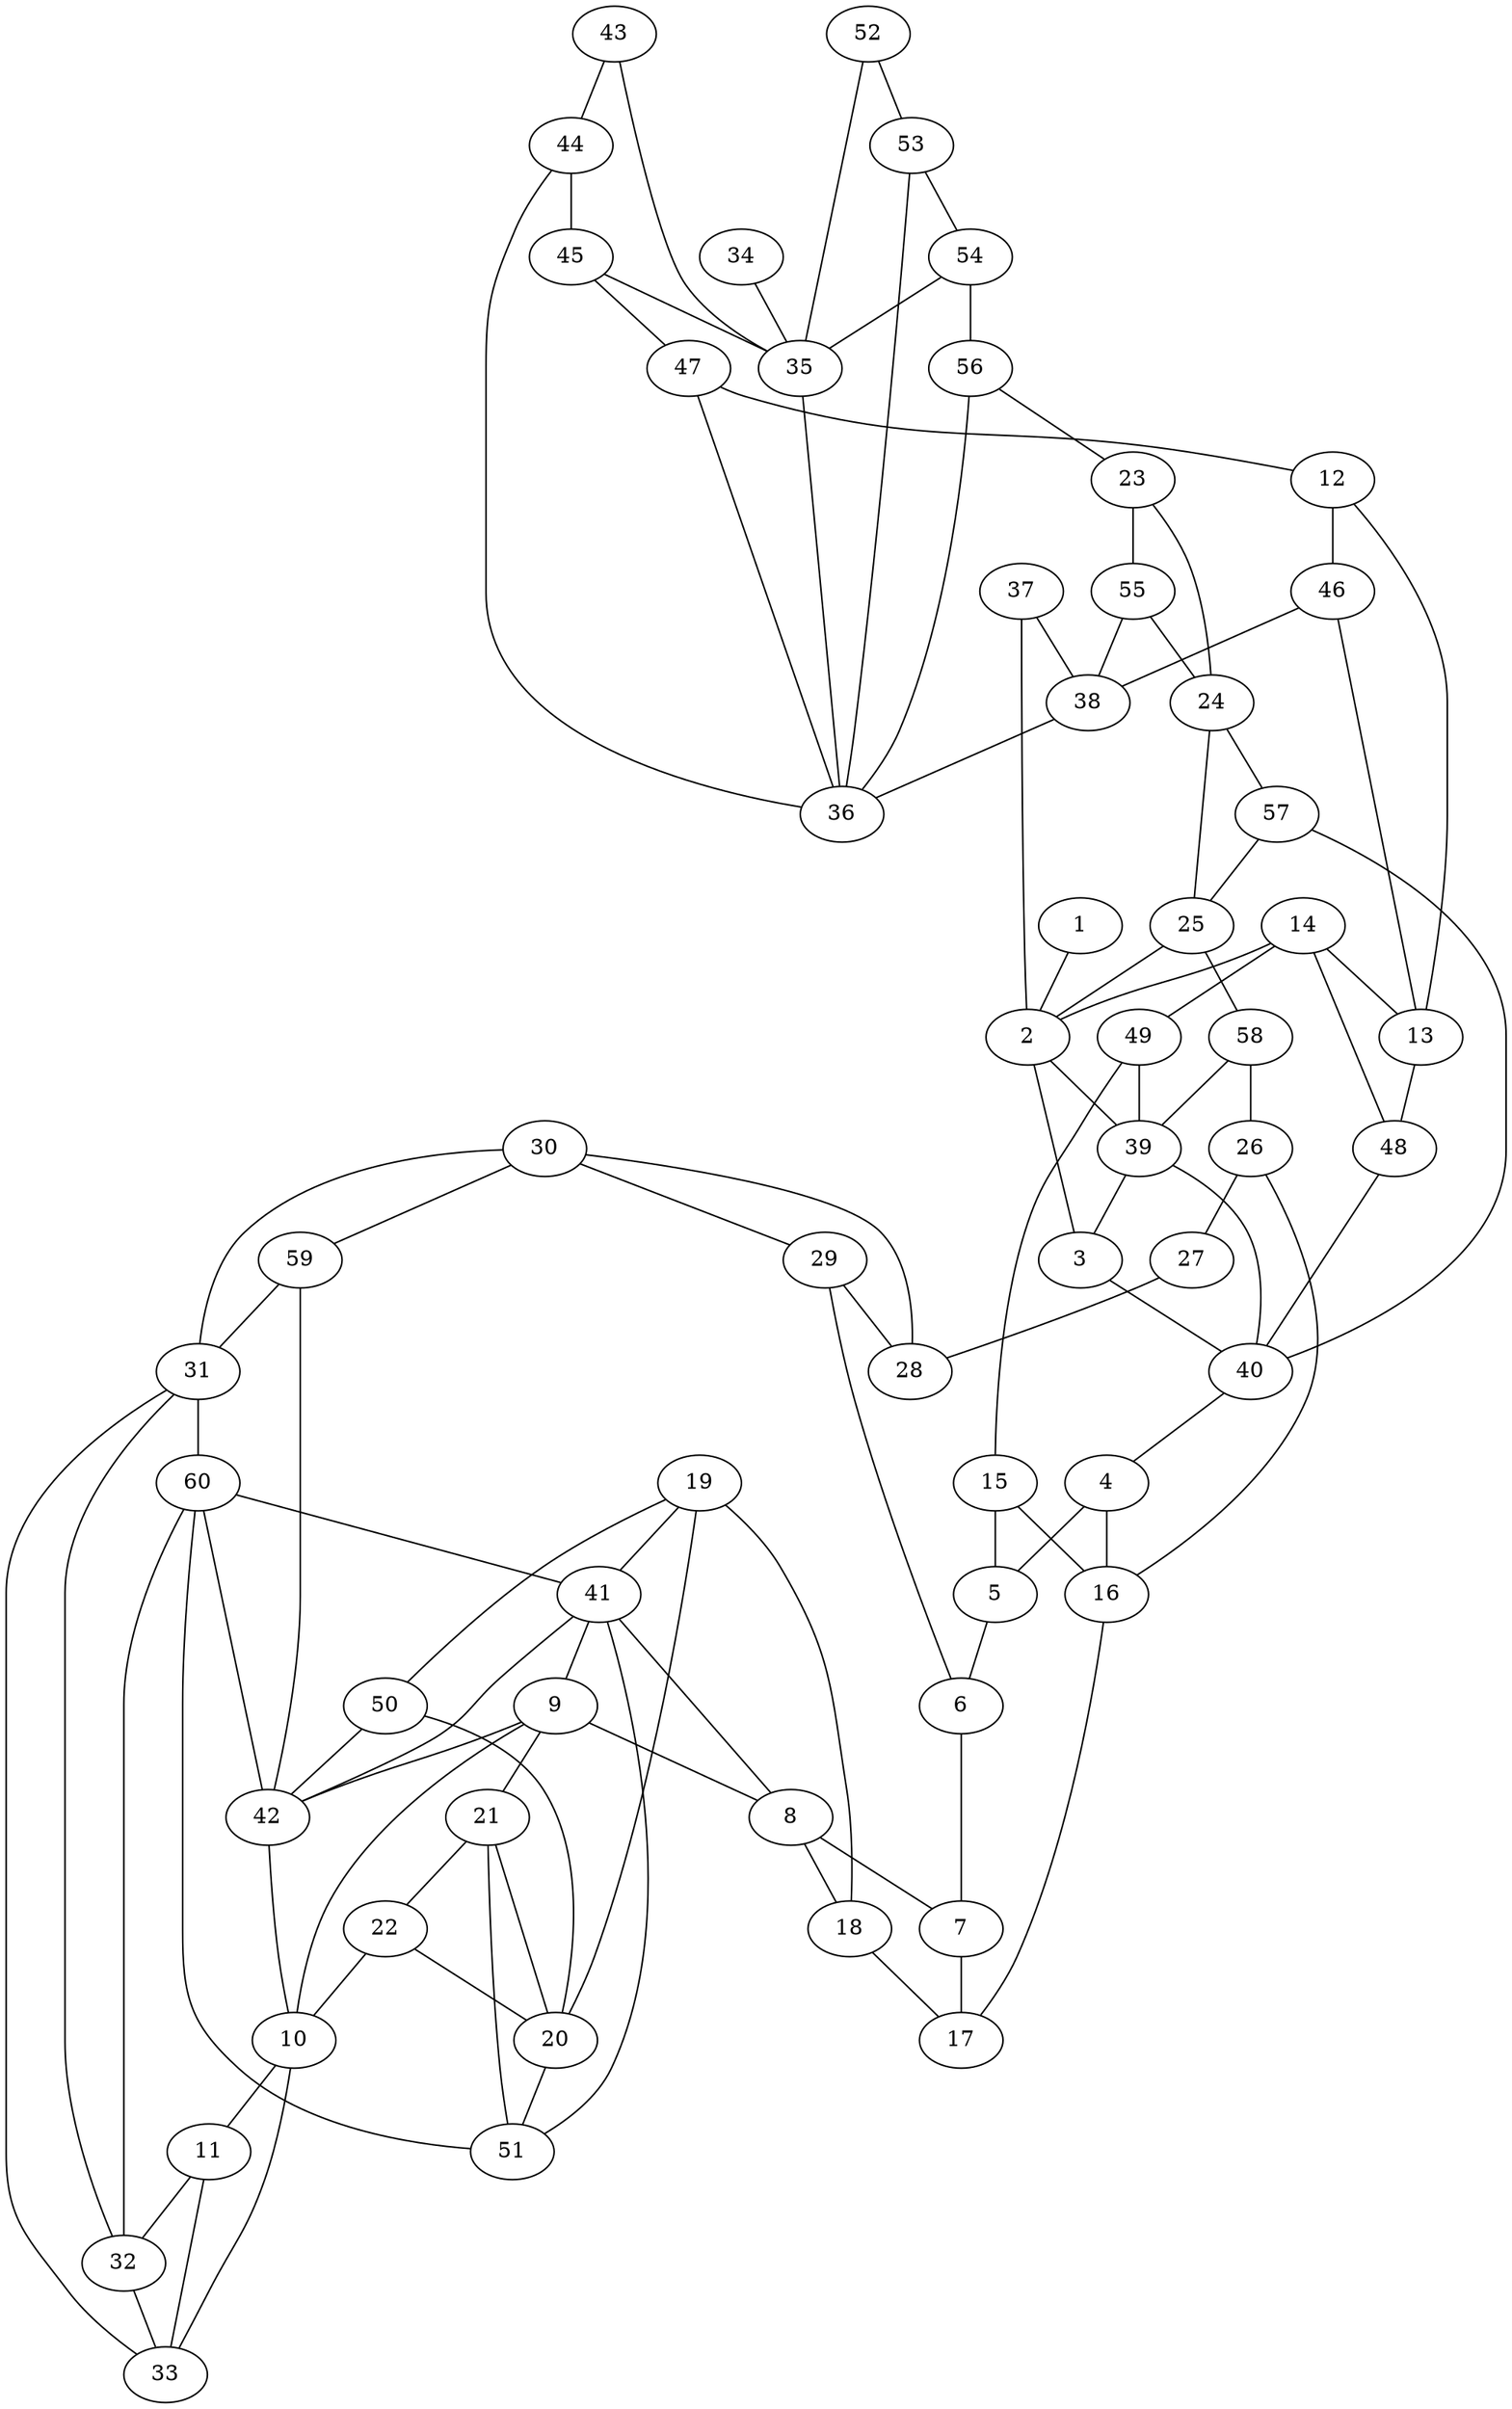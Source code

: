 graph pdb1a88 {
	1	 [aaLength=14,
		sequence=ADDWDNQMLFFLSH,
		type=0];
	2	 [aaLength=15,
		sequence=MDTYAADVAALTEAL,
		type=0];
	1 -- 2	 [distance0="40.79961",
		frequency=1,
		type0=3];
	39	 [aaLength=6,
		sequence=AVHIGH,
		type=1];
	2 -- 39	 [distance0="4.0",
		frequency=1,
		type0=4];
	3	 [aaLength=13,
		sequence=STGGGEVARYVAR,
		type=0];
	3 -- 2	 [distance0="26.41358",
		frequency=1,
		type0=1];
	40	 [aaLength=7,
		sequence=VAKAVLV,
		type=1];
	3 -- 40	 [distance0="5.0",
		frequency=1,
		type0=4];
	4	 [aaLength=13,
		sequence=LEVFDEFRAALAA,
		type=0];
	5	 [aaLength=10,
		sequence=RAQFYIDVPS,
		type=0];
	4 -- 5	 [distance0="16.25325",
		distance1="1.0",
		frequency=2,
		type0=1,
		type1=4];
	16	 [aaLength=10,
		sequence=RAQFYIDVPS,
		type=0];
	4 -- 16	 [distance0="22.42796",
		frequency=1,
		type0=3];
	6	 [aaLength=13,
		sequence=QGLIDHWWLQGMM,
		type=0];
	5 -- 6	 [distance0="14.0",
		frequency=1,
		type0=4];
	7	 [aaLength=13,
		sequence=ANAHYECIAAFSE,
		type=0];
	6 -- 7	 [distance0="19.52078",
		distance1="2.0",
		frequency=2,
		type0=3,
		type1=4];
	17	 [aaLength=13,
		sequence=QGLIDHWWLQGMM,
		type=0];
	7 -- 17	 [distance0="16.04611",
		frequency=1,
		type0=1];
	8	 [aaLength=6,
		sequence=TDDLKR,
		type=0];
	8 -- 7	 [distance0="17.20798",
		frequency=1,
		type0=1];
	18	 [aaLength=13,
		sequence=ANAHYECIAAFSE,
		type=0];
	8 -- 18	 [distance0="26.90321",
		frequency=1,
		type0=2];
	41	 [aaLength=7,
		sequence=PVLVAHG,
		type=1];
	8 -- 41	 [distance0="3.0",
		frequency=1,
		type0=4];
	9	 [aaLength=7,
		sequence=APKSAEL,
		type=0];
	10	 [aaLength=4,
		sequence=MLST,
		type=0];
	9 -- 10	 [distance0="24.43405",
		frequency=1,
		type0=1];
	9 -- 8	 [distance0="28.78955",
		frequency=1,
		type0=2];
	21	 [aaLength=4,
		sequence=MLST,
		type=0];
	9 -- 21	 [distance0="32.17583",
		frequency=1,
		type0=3];
	42	 [aaLength=6,
		sequence=ATLKSY,
		type=1];
	9 -- 42	 [distance0="3.0",
		frequency=1,
		type0=4];
	11	 [aaLength=12,
		sequence=PEVLNPDLLAFV,
		type=0];
	10 -- 11	 [distance0="10.74591",
		distance1="1.0",
		frequency=2,
		type0=1,
		type1=4];
	32	 [aaLength=4,
		sequence=MLST,
		type=0];
	11 -- 32	 [distance0="20.76299",
		frequency=1,
		type0=2];
	12	 [aaLength=14,
		sequence=ADDWDNQMLFFLSH,
		type=0];
	13	 [aaLength=15,
		sequence=MDTYAADVAALTEAL,
		type=0];
	12 -- 13	 [distance0="41.678",
		frequency=1,
		type0=3];
	46	 [aaLength=5,
		sequence=RVIAH,
		type=1];
	12 -- 46	 [distance0="2.0",
		frequency=1,
		type0=4];
	48	 [aaLength=6,
		sequence=AVHIGH,
		type=1];
	13 -- 48	 [distance0="4.0",
		frequency=1,
		type0=4];
	14	 [aaLength=13,
		sequence=STGGGEVARYVAR,
		type=0];
	14 -- 2	 [distance0="34.65281",
		frequency=1,
		type0=3];
	14 -- 13	 [distance0="25.82545",
		frequency=1,
		type0=1];
	49	 [aaLength=7,
		sequence=VAKAVLV,
		type=1];
	14 -- 49	 [distance0="5.0",
		frequency=1,
		type0=4];
	15	 [aaLength=13,
		sequence=LEVFDEFRAALAA,
		type=0];
	15 -- 5	 [distance0="21.2847",
		frequency=1,
		type0=3];
	15 -- 16	 [distance0="15.33055",
		distance1="1.0",
		frequency=2,
		type0=1,
		type1=4];
	16 -- 17	 [distance0="14.0",
		frequency=1,
		type0=4];
	18 -- 17	 [distance0="21.16213",
		frequency=1,
		type0=2];
	19	 [aaLength=6,
		sequence=TDDLKR,
		type=0];
	19 -- 18	 [distance0="24.42694",
		frequency=1,
		type0=1];
	20	 [aaLength=7,
		sequence=APKSAEL,
		type=0];
	19 -- 20	 [distance0="28.70059",
		frequency=1,
		type0=2];
	19 -- 41	 [distance0="31.60338",
		frequency=1,
		type0=3];
	50	 [aaLength=7,
		sequence=PVLVAHG,
		type=1];
	19 -- 50	 [distance0="3.0",
		frequency=1,
		type0=4];
	20 -- 21	 [distance0="27.08156",
		frequency=1,
		type0=1];
	51	 [aaLength=6,
		sequence=ATLKSY,
		type=1];
	20 -- 51	 [distance0="3.0",
		frequency=1,
		type0=4];
	22	 [aaLength=12,
		sequence=PEVLNPDLLAFV,
		type=0];
	21 -- 22	 [distance0="11.22401",
		distance1="1.0",
		frequency=2,
		type0=1,
		type1=4];
	22 -- 10	 [distance0="40.00224",
		frequency=1,
		type0=3];
	22 -- 20	 [distance0="30.71859",
		frequency=1,
		type0=2];
	23	 [aaLength=14,
		sequence=ADDWDNQMLFFLSH,
		type=0];
	24	 [aaLength=15,
		sequence=MDTYAADVAALTEAL,
		type=0];
	23 -- 24	 [distance0="38.56193",
		frequency=1,
		type0=3];
	55	 [aaLength=5,
		sequence=RVIAH,
		type=1];
	23 -- 55	 [distance0="2.0",
		frequency=1,
		type0=4];
	57	 [aaLength=6,
		sequence=AVHIGH,
		type=1];
	24 -- 57	 [distance0="4.0",
		frequency=1,
		type0=4];
	25	 [aaLength=13,
		sequence=STGGGEVARYVAR,
		type=0];
	25 -- 2	 [distance0="36.44266",
		frequency=1,
		type0=3];
	25 -- 24	 [distance0="25.78266",
		frequency=1,
		type0=1];
	58	 [aaLength=7,
		sequence=VAKAVLV,
		type=1];
	25 -- 58	 [distance0="5.0",
		frequency=1,
		type0=4];
	26	 [aaLength=13,
		sequence=LEVFDEFRAALAA,
		type=0];
	26 -- 16	 [distance0="29.71059",
		frequency=1,
		type0=2];
	27	 [aaLength=10,
		sequence=RAQFYIDVPS,
		type=0];
	26 -- 27	 [distance0="17.27617",
		distance1="1.0",
		frequency=2,
		type0=1,
		type1=4];
	28	 [aaLength=13,
		sequence=QGLIDHWWLQGMM,
		type=0];
	27 -- 28	 [distance0="14.0",
		frequency=1,
		type0=4];
	29	 [aaLength=13,
		sequence=ANAHYECIAAFSE,
		type=0];
	29 -- 6	 [distance0="28.78925",
		frequency=1,
		type0=3];
	29 -- 28	 [distance0="19.95846",
		frequency=1,
		type0=1];
	30	 [aaLength=6,
		sequence=TDDLKR,
		type=0];
	30 -- 28	 [distance0="42.40775",
		frequency=1,
		type0=3];
	30 -- 29	 [distance0="23.08815",
		frequency=1,
		type0=1];
	59	 [aaLength=7,
		sequence=PVLVAHG,
		type=1];
	30 -- 59	 [distance0="3.0",
		frequency=1,
		type0=4];
	31	 [aaLength=7,
		sequence=APKSAEL,
		type=0];
	31 -- 30	 [distance0="27.71385",
		frequency=1,
		type0=1];
	31 -- 32	 [distance0="29.02865",
		frequency=1,
		type0=2];
	33	 [aaLength=12,
		sequence=PEVLNPDLLAFV,
		type=0];
	31 -- 33	 [distance0="32.49009",
		frequency=1,
		type0=3];
	60	 [aaLength=6,
		sequence=ATLKSY,
		type=1];
	31 -- 60	 [distance0="3.0",
		frequency=1,
		type0=4];
	32 -- 33	 [distance0="8.768843",
		distance1="1.0",
		frequency=2,
		type0=1,
		type1=4];
	33 -- 10	 [distance0="27.67379",
		frequency=1,
		type0=3];
	33 -- 11	 [distance0="27.26463",
		frequency=1,
		type0=2];
	34	 [aaLength=3,
		sequence=TVT,
		type=1];
	35	 [aaLength=3,
		sequence=NIF,
		type=1];
	34 -- 35	 [distance0="8.0",
		distance1="5.0",
		frequency=2,
		type0=3,
		type1=4];
	36	 [aaLength=4,
		sequence=YKDW,
		type=1];
	35 -- 36	 [distance0="3.0",
		distance1="0.0",
		frequency=2,
		type0=3,
		type1=5];
	37	 [aaLength=5,
		sequence=RVIAH,
		type=1];
	37 -- 2	 [distance0="16.0",
		frequency=1,
		type0=4];
	38	 [aaLength=5,
		sequence=PVVFH,
		type=1];
	37 -- 38	 [distance0="27.0",
		frequency=1,
		type0=3];
	38 -- 36	 [distance0="10.0",
		frequency=1,
		type0=3];
	39 -- 3	 [distance0="0.0",
		frequency=1,
		type0=5];
	39 -- 40	 [distance0="24.0",
		frequency=1,
		type0=3];
	40 -- 4	 [distance0="18.0",
		frequency=1,
		type0=4];
	41 -- 9	 [distance0="11.0",
		frequency=1,
		type0=4];
	41 -- 42	 [distance0="28.0",
		frequency=1,
		type0=3];
	42 -- 10	 [distance0="6.0",
		frequency=1,
		type0=4];
	43	 [aaLength=3,
		sequence=TVT,
		type=1];
	43 -- 35	 [distance0="8.0",
		frequency=1,
		type0=3];
	44	 [aaLength=3,
		sequence=NIF,
		type=1];
	43 -- 44	 [distance0="5.0",
		frequency=1,
		type0=4];
	44 -- 36	 [distance0="3.0",
		frequency=1,
		type0=3];
	45	 [aaLength=4,
		sequence=YKDW,
		type=1];
	44 -- 45	 [distance0="0.0",
		frequency=1,
		type0=5];
	45 -- 35	 [distance0="3.0",
		frequency=1,
		type0=3];
	47	 [aaLength=5,
		sequence=PVVFH,
		type=1];
	45 -- 47	 [distance0="6.0",
		frequency=1,
		type0=4];
	46 -- 13	 [distance0="16.0",
		frequency=1,
		type0=4];
	46 -- 38	 [distance0="27.0",
		frequency=1,
		type0=3];
	47 -- 12	 [distance0="6.0",
		frequency=1,
		type0=4];
	47 -- 36	 [distance0="10.0",
		frequency=1,
		type0=3];
	48 -- 14	 [distance0="0.0",
		frequency=1,
		type0=5];
	48 -- 40	 [distance0="24.0",
		frequency=1,
		type0=3];
	49 -- 15	 [distance0="18.0",
		frequency=1,
		type0=4];
	49 -- 39	 [distance0="24.0",
		frequency=1,
		type0=3];
	50 -- 20	 [distance0="11.0",
		frequency=1,
		type0=4];
	50 -- 42	 [distance0="28.0",
		frequency=1,
		type0=3];
	51 -- 21	 [distance0="6.0",
		frequency=1,
		type0=4];
	51 -- 41	 [distance0="28.0",
		frequency=1,
		type0=3];
	51 -- 60	 [distance0="0.0",
		frequency=1,
		type0=2];
	52	 [aaLength=3,
		sequence=TVT,
		type=1];
	52 -- 35	 [distance0="8.0",
		frequency=1,
		type0=3];
	53	 [aaLength=3,
		sequence=NIF,
		type=1];
	52 -- 53	 [distance0="5.0",
		frequency=1,
		type0=4];
	53 -- 36	 [distance0="3.0",
		frequency=1,
		type0=3];
	54	 [aaLength=4,
		sequence=YKDW,
		type=1];
	53 -- 54	 [distance0="0.0",
		frequency=1,
		type0=5];
	54 -- 35	 [distance0="3.0",
		frequency=1,
		type0=3];
	56	 [aaLength=5,
		sequence=PVVFH,
		type=1];
	54 -- 56	 [distance0="6.0",
		frequency=1,
		type0=4];
	55 -- 24	 [distance0="16.0",
		frequency=1,
		type0=4];
	55 -- 38	 [distance0="27.0",
		frequency=1,
		type0=3];
	56 -- 23	 [distance0="6.0",
		frequency=1,
		type0=4];
	56 -- 36	 [distance0="10.0",
		frequency=1,
		type0=3];
	57 -- 25	 [distance0="0.0",
		frequency=1,
		type0=5];
	57 -- 40	 [distance0="24.0",
		frequency=1,
		type0=3];
	58 -- 26	 [distance0="18.0",
		frequency=1,
		type0=4];
	58 -- 39	 [distance0="24.0",
		frequency=1,
		type0=3];
	59 -- 31	 [distance0="11.0",
		frequency=1,
		type0=4];
	59 -- 42	 [distance0="28.0",
		frequency=1,
		type0=3];
	60 -- 32	 [distance0="6.0",
		frequency=1,
		type0=4];
	60 -- 41	 [distance0="28.0",
		frequency=1,
		type0=3];
	60 -- 42	 [distance0="0.0",
		frequency=1,
		type0=1];
}
